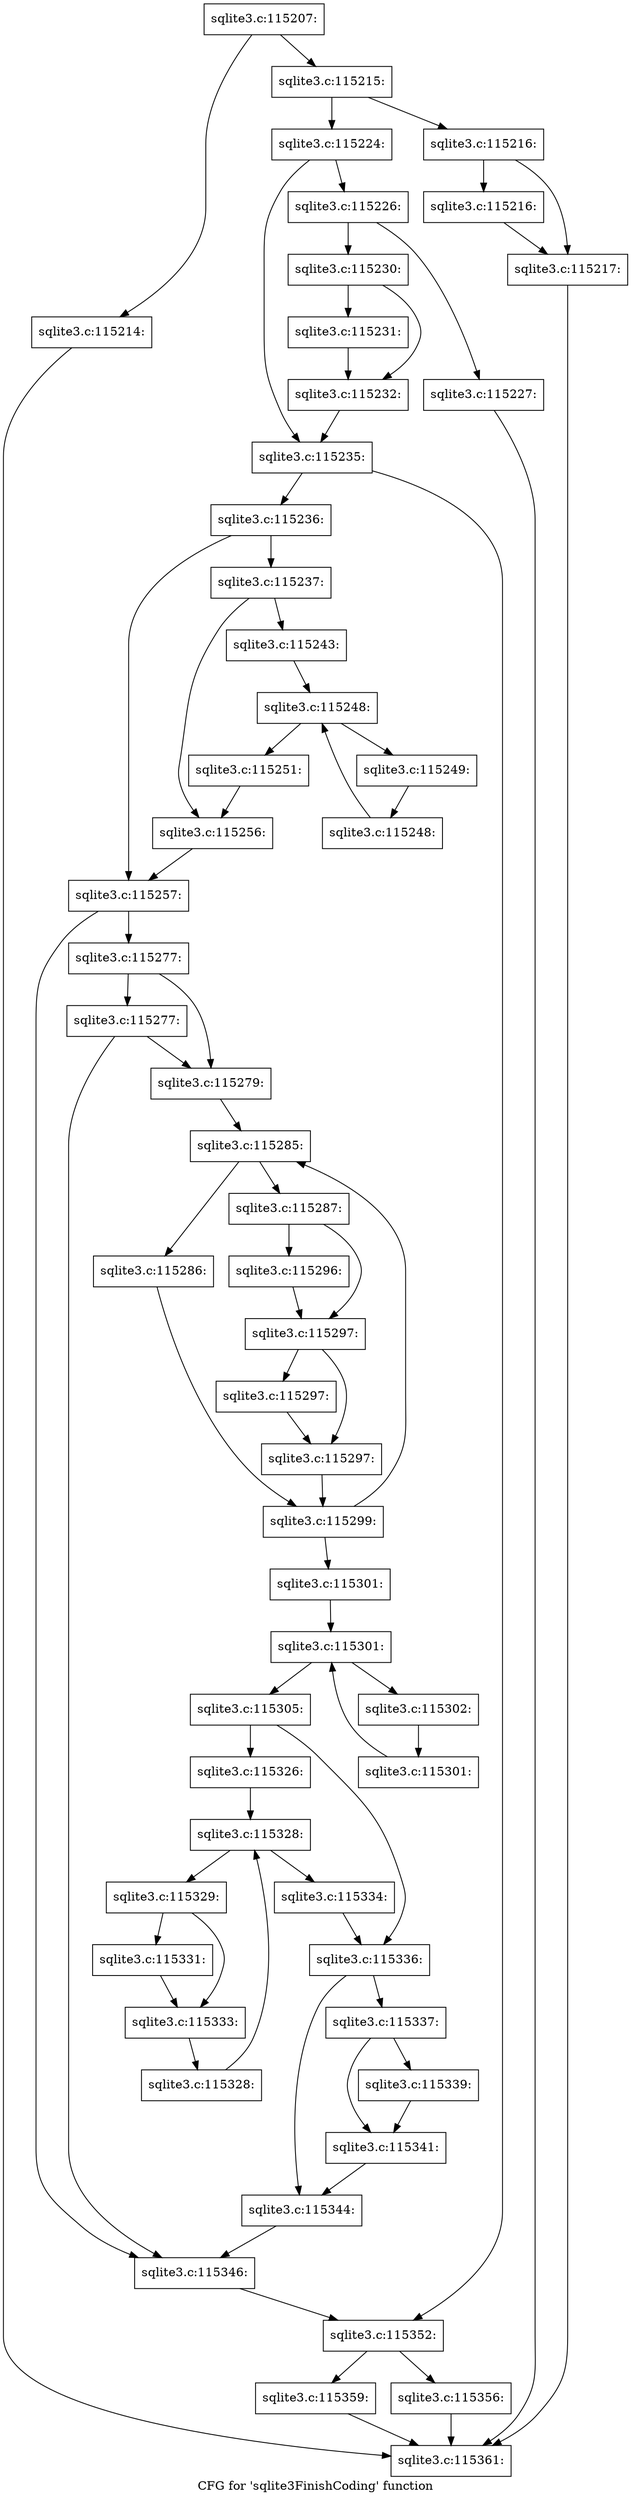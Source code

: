 digraph "CFG for 'sqlite3FinishCoding' function" {
	label="CFG for 'sqlite3FinishCoding' function";

	Node0x55c0f7adc3f0 [shape=record,label="{sqlite3.c:115207:}"];
	Node0x55c0f7adc3f0 -> Node0x55c0f8a14da0;
	Node0x55c0f7adc3f0 -> Node0x55c0f8a14df0;
	Node0x55c0f8a14da0 [shape=record,label="{sqlite3.c:115214:}"];
	Node0x55c0f8a14da0 -> Node0x55c0f8a28680;
	Node0x55c0f8a14df0 [shape=record,label="{sqlite3.c:115215:}"];
	Node0x55c0f8a14df0 -> Node0x55c0f8a15280;
	Node0x55c0f8a14df0 -> Node0x55c0f8a152d0;
	Node0x55c0f8a15280 [shape=record,label="{sqlite3.c:115216:}"];
	Node0x55c0f8a15280 -> Node0x55c0f8a15770;
	Node0x55c0f8a15280 -> Node0x55c0f8a157c0;
	Node0x55c0f8a15770 [shape=record,label="{sqlite3.c:115216:}"];
	Node0x55c0f8a15770 -> Node0x55c0f8a157c0;
	Node0x55c0f8a157c0 [shape=record,label="{sqlite3.c:115217:}"];
	Node0x55c0f8a157c0 -> Node0x55c0f8a28680;
	Node0x55c0f8a152d0 [shape=record,label="{sqlite3.c:115224:}"];
	Node0x55c0f8a152d0 -> Node0x55c0f8a16360;
	Node0x55c0f8a152d0 -> Node0x55c0f8a163b0;
	Node0x55c0f8a16360 [shape=record,label="{sqlite3.c:115226:}"];
	Node0x55c0f8a16360 -> Node0x55c0f8a167c0;
	Node0x55c0f8a16360 -> Node0x55c0f8a16810;
	Node0x55c0f8a167c0 [shape=record,label="{sqlite3.c:115227:}"];
	Node0x55c0f8a167c0 -> Node0x55c0f8a28680;
	Node0x55c0f8a16810 [shape=record,label="{sqlite3.c:115230:}"];
	Node0x55c0f8a16810 -> Node0x55c0f63a8180;
	Node0x55c0f8a16810 -> Node0x55c0f8a17760;
	Node0x55c0f63a8180 [shape=record,label="{sqlite3.c:115231:}"];
	Node0x55c0f63a8180 -> Node0x55c0f8a17760;
	Node0x55c0f8a17760 [shape=record,label="{sqlite3.c:115232:}"];
	Node0x55c0f8a17760 -> Node0x55c0f8a163b0;
	Node0x55c0f8a163b0 [shape=record,label="{sqlite3.c:115235:}"];
	Node0x55c0f8a163b0 -> Node0x55c0f8a17f00;
	Node0x55c0f8a163b0 -> Node0x55c0f8a17f50;
	Node0x55c0f8a17f00 [shape=record,label="{sqlite3.c:115236:}"];
	Node0x55c0f8a17f00 -> Node0x55c0f8a18220;
	Node0x55c0f8a17f00 -> Node0x55c0f8a18270;
	Node0x55c0f8a18220 [shape=record,label="{sqlite3.c:115237:}"];
	Node0x55c0f8a18220 -> Node0x55c0f8a192f0;
	Node0x55c0f8a18220 -> Node0x55c0f8a19340;
	Node0x55c0f8a192f0 [shape=record,label="{sqlite3.c:115243:}"];
	Node0x55c0f8a192f0 -> Node0x55c0f8a19e50;
	Node0x55c0f8a19e50 [shape=record,label="{sqlite3.c:115248:}"];
	Node0x55c0f8a19e50 -> Node0x55c0f8a1a990;
	Node0x55c0f8a19e50 -> Node0x55c0f5445f20;
	Node0x55c0f8a1a990 [shape=record,label="{sqlite3.c:115249:}"];
	Node0x55c0f8a1a990 -> Node0x55c0f8a1a900;
	Node0x55c0f8a1a900 [shape=record,label="{sqlite3.c:115248:}"];
	Node0x55c0f8a1a900 -> Node0x55c0f8a19e50;
	Node0x55c0f5445f20 [shape=record,label="{sqlite3.c:115251:}"];
	Node0x55c0f5445f20 -> Node0x55c0f8a19340;
	Node0x55c0f8a19340 [shape=record,label="{sqlite3.c:115256:}"];
	Node0x55c0f8a19340 -> Node0x55c0f8a18270;
	Node0x55c0f8a18270 [shape=record,label="{sqlite3.c:115257:}"];
	Node0x55c0f8a18270 -> Node0x55c0f8a1ca10;
	Node0x55c0f8a18270 -> Node0x55c0f8a1b160;
	Node0x55c0f8a1ca10 [shape=record,label="{sqlite3.c:115277:}"];
	Node0x55c0f8a1ca10 -> Node0x55c0f5ba5730;
	Node0x55c0f8a1ca10 -> Node0x55c0f8a1ccc0;
	Node0x55c0f8a1ccc0 [shape=record,label="{sqlite3.c:115277:}"];
	Node0x55c0f8a1ccc0 -> Node0x55c0f5ba5730;
	Node0x55c0f8a1ccc0 -> Node0x55c0f8a1b160;
	Node0x55c0f5ba5730 [shape=record,label="{sqlite3.c:115279:}"];
	Node0x55c0f5ba5730 -> Node0x55c0f8a1db90;
	Node0x55c0f8a1db90 [shape=record,label="{sqlite3.c:115285:}"];
	Node0x55c0f8a1db90 -> Node0x55c0f8a1e050;
	Node0x55c0f8a1db90 -> Node0x55c0f8a1e0a0;
	Node0x55c0f8a1e050 [shape=record,label="{sqlite3.c:115286:}"];
	Node0x55c0f8a1e050 -> Node0x55c0f8a1db40;
	Node0x55c0f8a1e0a0 [shape=record,label="{sqlite3.c:115287:}"];
	Node0x55c0f8a1e0a0 -> Node0x55c0f8a1f9f0;
	Node0x55c0f8a1e0a0 -> Node0x55c0f8a1fc20;
	Node0x55c0f8a1f9f0 [shape=record,label="{sqlite3.c:115296:}"];
	Node0x55c0f8a1f9f0 -> Node0x55c0f8a1fc20;
	Node0x55c0f8a1fc20 [shape=record,label="{sqlite3.c:115297:}"];
	Node0x55c0f8a1fc20 -> Node0x55c0f5445ed0;
	Node0x55c0f8a1fc20 -> Node0x55c0f5ba5d70;
	Node0x55c0f5445ed0 [shape=record,label="{sqlite3.c:115297:}"];
	Node0x55c0f5445ed0 -> Node0x55c0f5ba5d70;
	Node0x55c0f5ba5d70 [shape=record,label="{sqlite3.c:115297:}"];
	Node0x55c0f5ba5d70 -> Node0x55c0f8a1db40;
	Node0x55c0f8a1db40 [shape=record,label="{sqlite3.c:115299:}"];
	Node0x55c0f8a1db40 -> Node0x55c0f8a1db90;
	Node0x55c0f8a1db40 -> Node0x55c0f8a1daf0;
	Node0x55c0f8a1daf0 [shape=record,label="{sqlite3.c:115301:}"];
	Node0x55c0f8a1daf0 -> Node0x55c0f8a219a0;
	Node0x55c0f8a219a0 [shape=record,label="{sqlite3.c:115301:}"];
	Node0x55c0f8a219a0 -> Node0x55c0f8a21ae0;
	Node0x55c0f8a219a0 -> Node0x55c0f8a217f0;
	Node0x55c0f8a21ae0 [shape=record,label="{sqlite3.c:115302:}"];
	Node0x55c0f8a21ae0 -> Node0x55c0f8a21a50;
	Node0x55c0f8a21a50 [shape=record,label="{sqlite3.c:115301:}"];
	Node0x55c0f8a21a50 -> Node0x55c0f8a219a0;
	Node0x55c0f8a217f0 [shape=record,label="{sqlite3.c:115305:}"];
	Node0x55c0f8a217f0 -> Node0x55c0f626d3a0;
	Node0x55c0f8a217f0 -> Node0x55c0f60b4560;
	Node0x55c0f626d3a0 [shape=record,label="{sqlite3.c:115326:}"];
	Node0x55c0f626d3a0 -> Node0x55c0f8a249d0;
	Node0x55c0f8a249d0 [shape=record,label="{sqlite3.c:115328:}"];
	Node0x55c0f8a249d0 -> Node0x55c0f8a24b10;
	Node0x55c0f8a249d0 -> Node0x55c0f8a23170;
	Node0x55c0f8a24b10 [shape=record,label="{sqlite3.c:115329:}"];
	Node0x55c0f8a24b10 -> Node0x55c0f8a257a0;
	Node0x55c0f8a24b10 -> Node0x55c0f8a257f0;
	Node0x55c0f8a257a0 [shape=record,label="{sqlite3.c:115331:}"];
	Node0x55c0f8a257a0 -> Node0x55c0f8a257f0;
	Node0x55c0f8a257f0 [shape=record,label="{sqlite3.c:115333:}"];
	Node0x55c0f8a257f0 -> Node0x55c0f8a24a80;
	Node0x55c0f8a24a80 [shape=record,label="{sqlite3.c:115328:}"];
	Node0x55c0f8a24a80 -> Node0x55c0f8a249d0;
	Node0x55c0f8a23170 [shape=record,label="{sqlite3.c:115334:}"];
	Node0x55c0f8a23170 -> Node0x55c0f60b4560;
	Node0x55c0f60b4560 [shape=record,label="{sqlite3.c:115336:}"];
	Node0x55c0f60b4560 -> Node0x55c0f5f10a80;
	Node0x55c0f60b4560 -> Node0x55c0f8a26260;
	Node0x55c0f5f10a80 [shape=record,label="{sqlite3.c:115337:}"];
	Node0x55c0f5f10a80 -> Node0x55c0f8a27370;
	Node0x55c0f5f10a80 -> Node0x55c0f8a273c0;
	Node0x55c0f8a27370 [shape=record,label="{sqlite3.c:115339:}"];
	Node0x55c0f8a27370 -> Node0x55c0f8a273c0;
	Node0x55c0f8a273c0 [shape=record,label="{sqlite3.c:115341:}"];
	Node0x55c0f8a273c0 -> Node0x55c0f8a26260;
	Node0x55c0f8a26260 [shape=record,label="{sqlite3.c:115344:}"];
	Node0x55c0f8a26260 -> Node0x55c0f8a1b160;
	Node0x55c0f8a1b160 [shape=record,label="{sqlite3.c:115346:}"];
	Node0x55c0f8a1b160 -> Node0x55c0f8a17f50;
	Node0x55c0f8a17f50 [shape=record,label="{sqlite3.c:115352:}"];
	Node0x55c0f8a17f50 -> Node0x55c0f54477f0;
	Node0x55c0f8a17f50 -> Node0x55c0f8a28a80;
	Node0x55c0f54477f0 [shape=record,label="{sqlite3.c:115356:}"];
	Node0x55c0f54477f0 -> Node0x55c0f8a28680;
	Node0x55c0f8a28a80 [shape=record,label="{sqlite3.c:115359:}"];
	Node0x55c0f8a28a80 -> Node0x55c0f8a28680;
	Node0x55c0f8a28680 [shape=record,label="{sqlite3.c:115361:}"];
}
